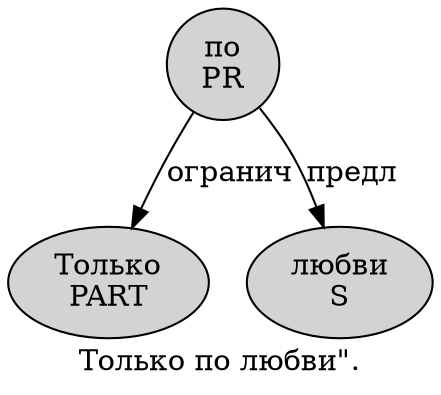 digraph SENTENCE_1468 {
	graph [label="Только по любви\"."]
	node [style=filled]
		0 [label="Только
PART" color="" fillcolor=lightgray penwidth=1 shape=ellipse]
		1 [label="по
PR" color="" fillcolor=lightgray penwidth=1 shape=ellipse]
		2 [label="любви
S" color="" fillcolor=lightgray penwidth=1 shape=ellipse]
			1 -> 0 [label="огранич"]
			1 -> 2 [label="предл"]
}